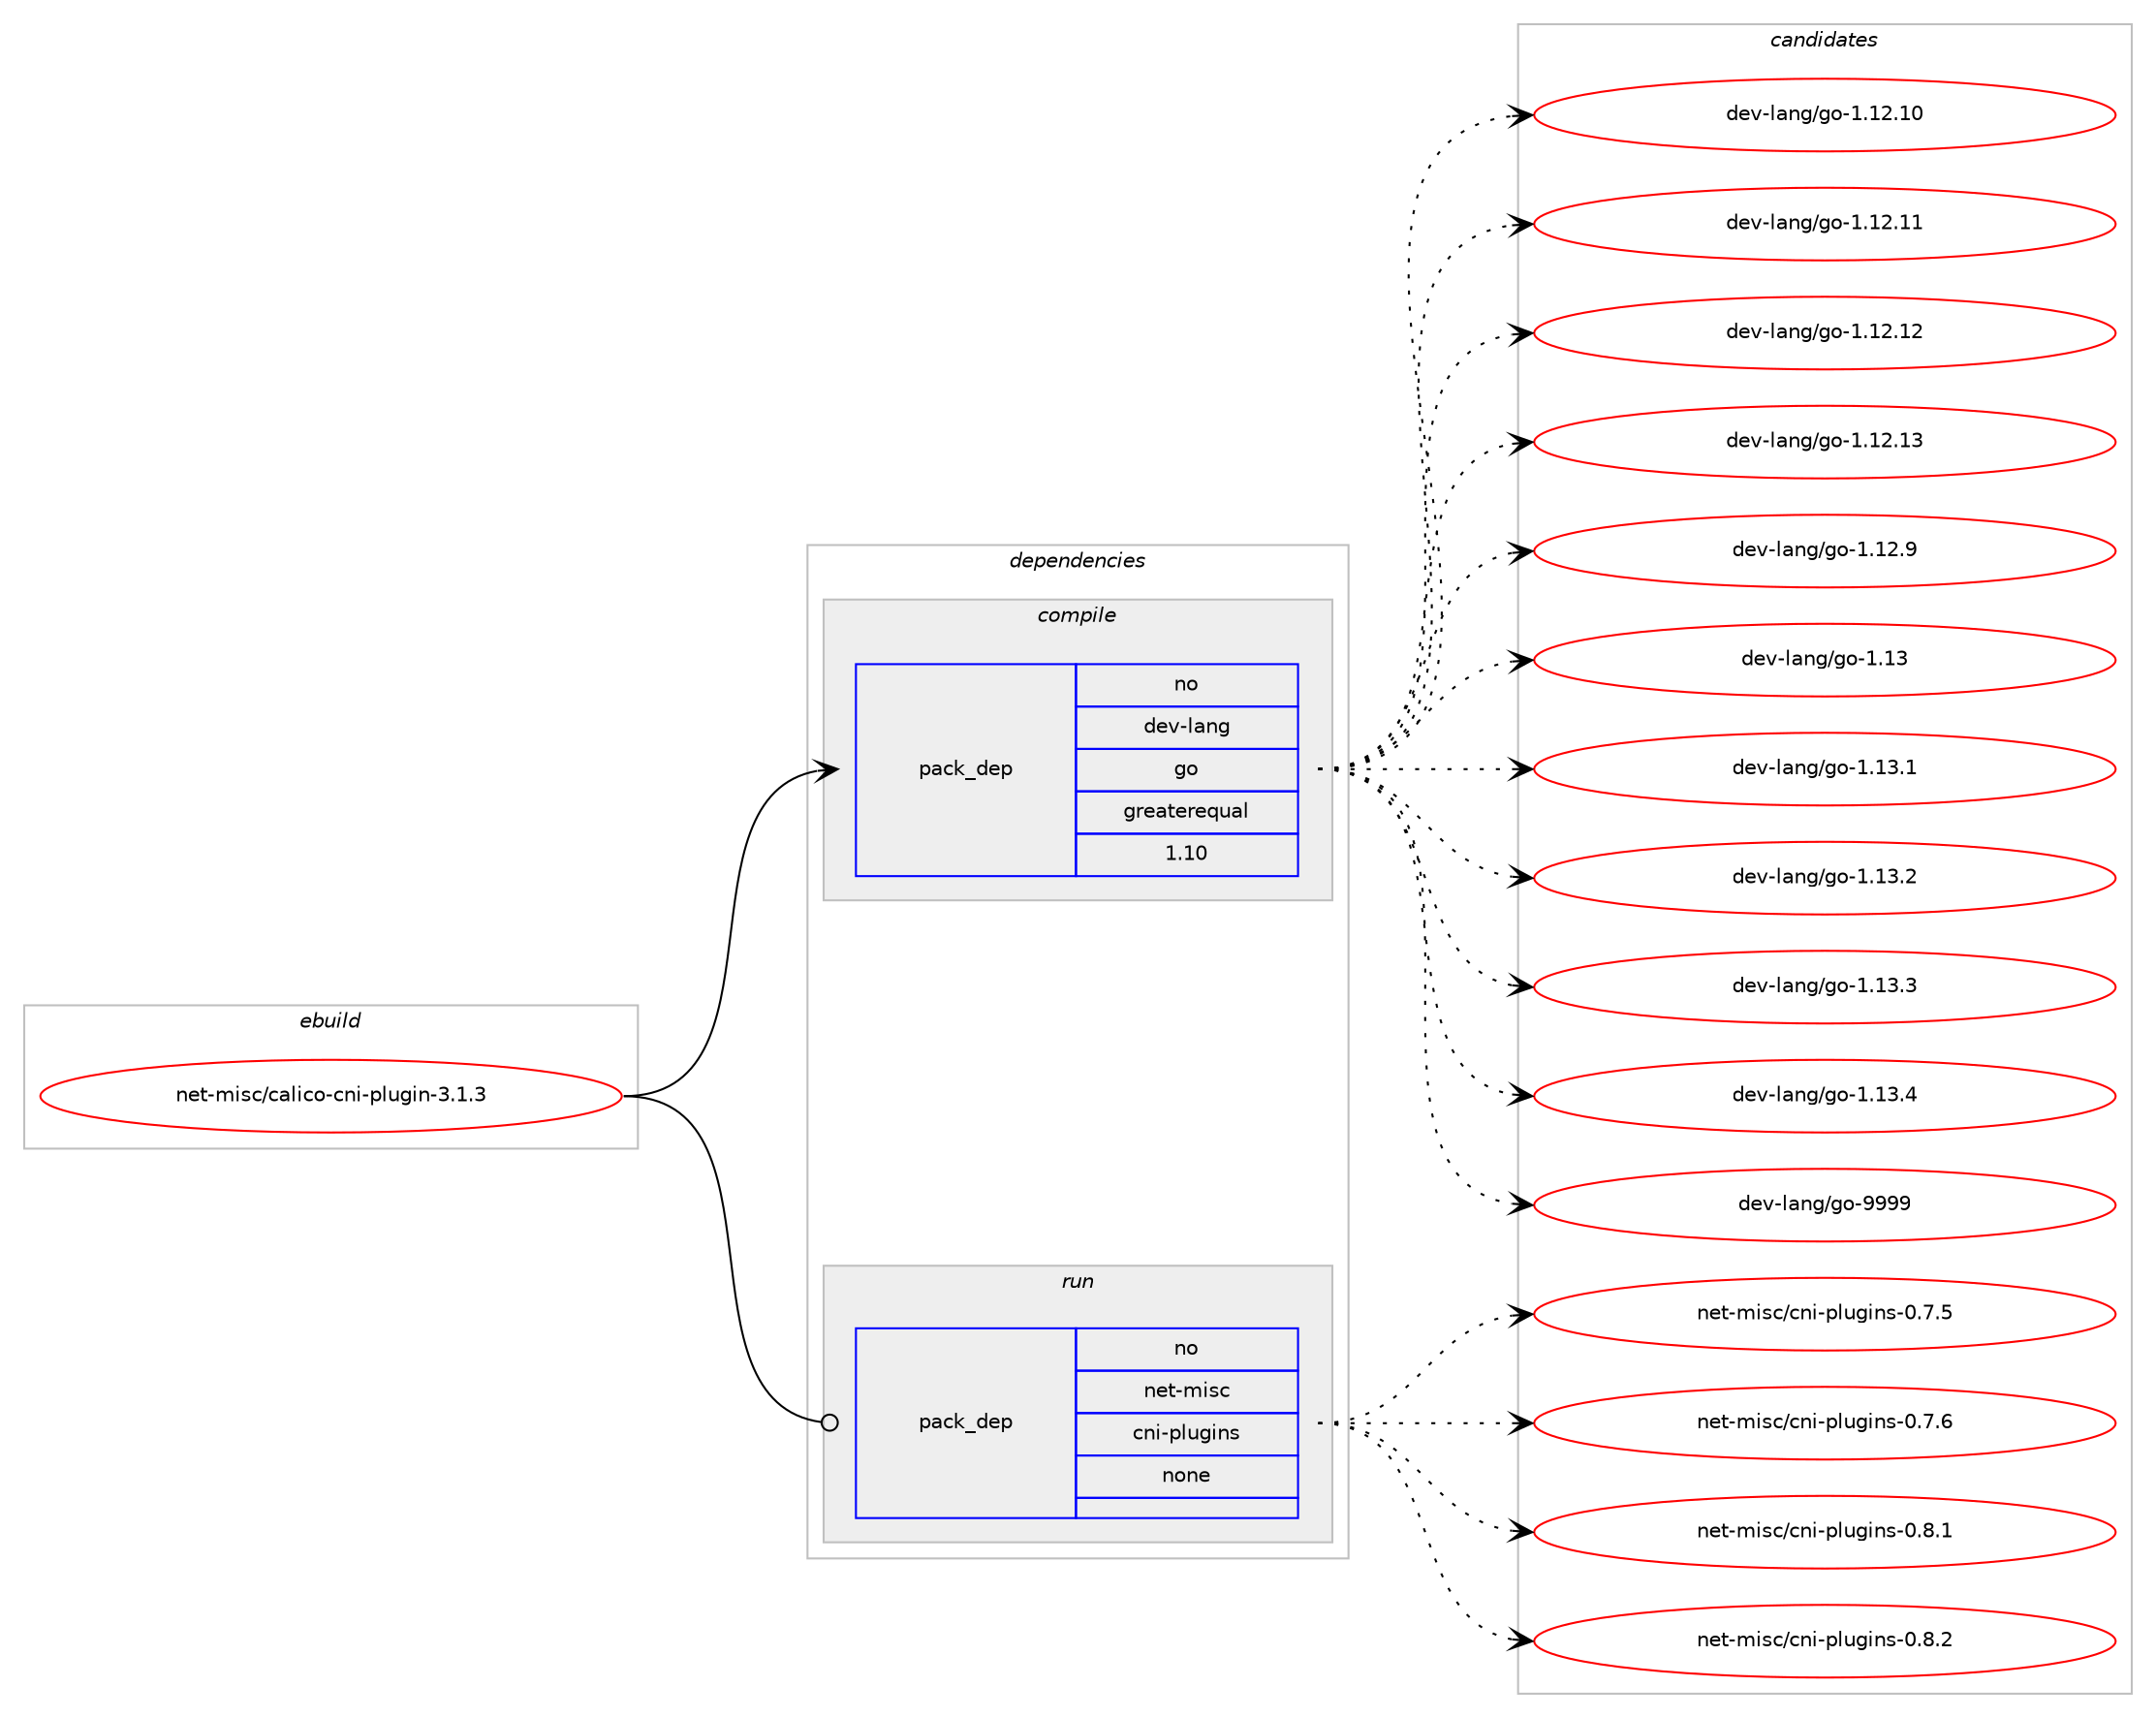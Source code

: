 digraph prolog {

# *************
# Graph options
# *************

newrank=true;
concentrate=true;
compound=true;
graph [rankdir=LR,fontname=Helvetica,fontsize=10,ranksep=1.5];#, ranksep=2.5, nodesep=0.2];
edge  [arrowhead=vee];
node  [fontname=Helvetica,fontsize=10];

# **********
# The ebuild
# **********

subgraph cluster_leftcol {
color=gray;
rank=same;
label=<<i>ebuild</i>>;
id [label="net-misc/calico-cni-plugin-3.1.3", color=red, width=4, href="../net-misc/calico-cni-plugin-3.1.3.svg"];
}

# ****************
# The dependencies
# ****************

subgraph cluster_midcol {
color=gray;
label=<<i>dependencies</i>>;
subgraph cluster_compile {
fillcolor="#eeeeee";
style=filled;
label=<<i>compile</i>>;
subgraph pack614138 {
dependency831519 [label=<<TABLE BORDER="0" CELLBORDER="1" CELLSPACING="0" CELLPADDING="4" WIDTH="220"><TR><TD ROWSPAN="6" CELLPADDING="30">pack_dep</TD></TR><TR><TD WIDTH="110">no</TD></TR><TR><TD>dev-lang</TD></TR><TR><TD>go</TD></TR><TR><TD>greaterequal</TD></TR><TR><TD>1.10</TD></TR></TABLE>>, shape=none, color=blue];
}
id:e -> dependency831519:w [weight=20,style="solid",arrowhead="vee"];
}
subgraph cluster_compileandrun {
fillcolor="#eeeeee";
style=filled;
label=<<i>compile and run</i>>;
}
subgraph cluster_run {
fillcolor="#eeeeee";
style=filled;
label=<<i>run</i>>;
subgraph pack614139 {
dependency831520 [label=<<TABLE BORDER="0" CELLBORDER="1" CELLSPACING="0" CELLPADDING="4" WIDTH="220"><TR><TD ROWSPAN="6" CELLPADDING="30">pack_dep</TD></TR><TR><TD WIDTH="110">no</TD></TR><TR><TD>net-misc</TD></TR><TR><TD>cni-plugins</TD></TR><TR><TD>none</TD></TR><TR><TD></TD></TR></TABLE>>, shape=none, color=blue];
}
id:e -> dependency831520:w [weight=20,style="solid",arrowhead="odot"];
}
}

# **************
# The candidates
# **************

subgraph cluster_choices {
rank=same;
color=gray;
label=<<i>candidates</i>>;

subgraph choice614138 {
color=black;
nodesep=1;
choice1001011184510897110103471031114549464950464948 [label="dev-lang/go-1.12.10", color=red, width=4,href="../dev-lang/go-1.12.10.svg"];
choice1001011184510897110103471031114549464950464949 [label="dev-lang/go-1.12.11", color=red, width=4,href="../dev-lang/go-1.12.11.svg"];
choice1001011184510897110103471031114549464950464950 [label="dev-lang/go-1.12.12", color=red, width=4,href="../dev-lang/go-1.12.12.svg"];
choice1001011184510897110103471031114549464950464951 [label="dev-lang/go-1.12.13", color=red, width=4,href="../dev-lang/go-1.12.13.svg"];
choice10010111845108971101034710311145494649504657 [label="dev-lang/go-1.12.9", color=red, width=4,href="../dev-lang/go-1.12.9.svg"];
choice1001011184510897110103471031114549464951 [label="dev-lang/go-1.13", color=red, width=4,href="../dev-lang/go-1.13.svg"];
choice10010111845108971101034710311145494649514649 [label="dev-lang/go-1.13.1", color=red, width=4,href="../dev-lang/go-1.13.1.svg"];
choice10010111845108971101034710311145494649514650 [label="dev-lang/go-1.13.2", color=red, width=4,href="../dev-lang/go-1.13.2.svg"];
choice10010111845108971101034710311145494649514651 [label="dev-lang/go-1.13.3", color=red, width=4,href="../dev-lang/go-1.13.3.svg"];
choice10010111845108971101034710311145494649514652 [label="dev-lang/go-1.13.4", color=red, width=4,href="../dev-lang/go-1.13.4.svg"];
choice1001011184510897110103471031114557575757 [label="dev-lang/go-9999", color=red, width=4,href="../dev-lang/go-9999.svg"];
dependency831519:e -> choice1001011184510897110103471031114549464950464948:w [style=dotted,weight="100"];
dependency831519:e -> choice1001011184510897110103471031114549464950464949:w [style=dotted,weight="100"];
dependency831519:e -> choice1001011184510897110103471031114549464950464950:w [style=dotted,weight="100"];
dependency831519:e -> choice1001011184510897110103471031114549464950464951:w [style=dotted,weight="100"];
dependency831519:e -> choice10010111845108971101034710311145494649504657:w [style=dotted,weight="100"];
dependency831519:e -> choice1001011184510897110103471031114549464951:w [style=dotted,weight="100"];
dependency831519:e -> choice10010111845108971101034710311145494649514649:w [style=dotted,weight="100"];
dependency831519:e -> choice10010111845108971101034710311145494649514650:w [style=dotted,weight="100"];
dependency831519:e -> choice10010111845108971101034710311145494649514651:w [style=dotted,weight="100"];
dependency831519:e -> choice10010111845108971101034710311145494649514652:w [style=dotted,weight="100"];
dependency831519:e -> choice1001011184510897110103471031114557575757:w [style=dotted,weight="100"];
}
subgraph choice614139 {
color=black;
nodesep=1;
choice1101011164510910511599479911010545112108117103105110115454846554653 [label="net-misc/cni-plugins-0.7.5", color=red, width=4,href="../net-misc/cni-plugins-0.7.5.svg"];
choice1101011164510910511599479911010545112108117103105110115454846554654 [label="net-misc/cni-plugins-0.7.6", color=red, width=4,href="../net-misc/cni-plugins-0.7.6.svg"];
choice1101011164510910511599479911010545112108117103105110115454846564649 [label="net-misc/cni-plugins-0.8.1", color=red, width=4,href="../net-misc/cni-plugins-0.8.1.svg"];
choice1101011164510910511599479911010545112108117103105110115454846564650 [label="net-misc/cni-plugins-0.8.2", color=red, width=4,href="../net-misc/cni-plugins-0.8.2.svg"];
dependency831520:e -> choice1101011164510910511599479911010545112108117103105110115454846554653:w [style=dotted,weight="100"];
dependency831520:e -> choice1101011164510910511599479911010545112108117103105110115454846554654:w [style=dotted,weight="100"];
dependency831520:e -> choice1101011164510910511599479911010545112108117103105110115454846564649:w [style=dotted,weight="100"];
dependency831520:e -> choice1101011164510910511599479911010545112108117103105110115454846564650:w [style=dotted,weight="100"];
}
}

}
